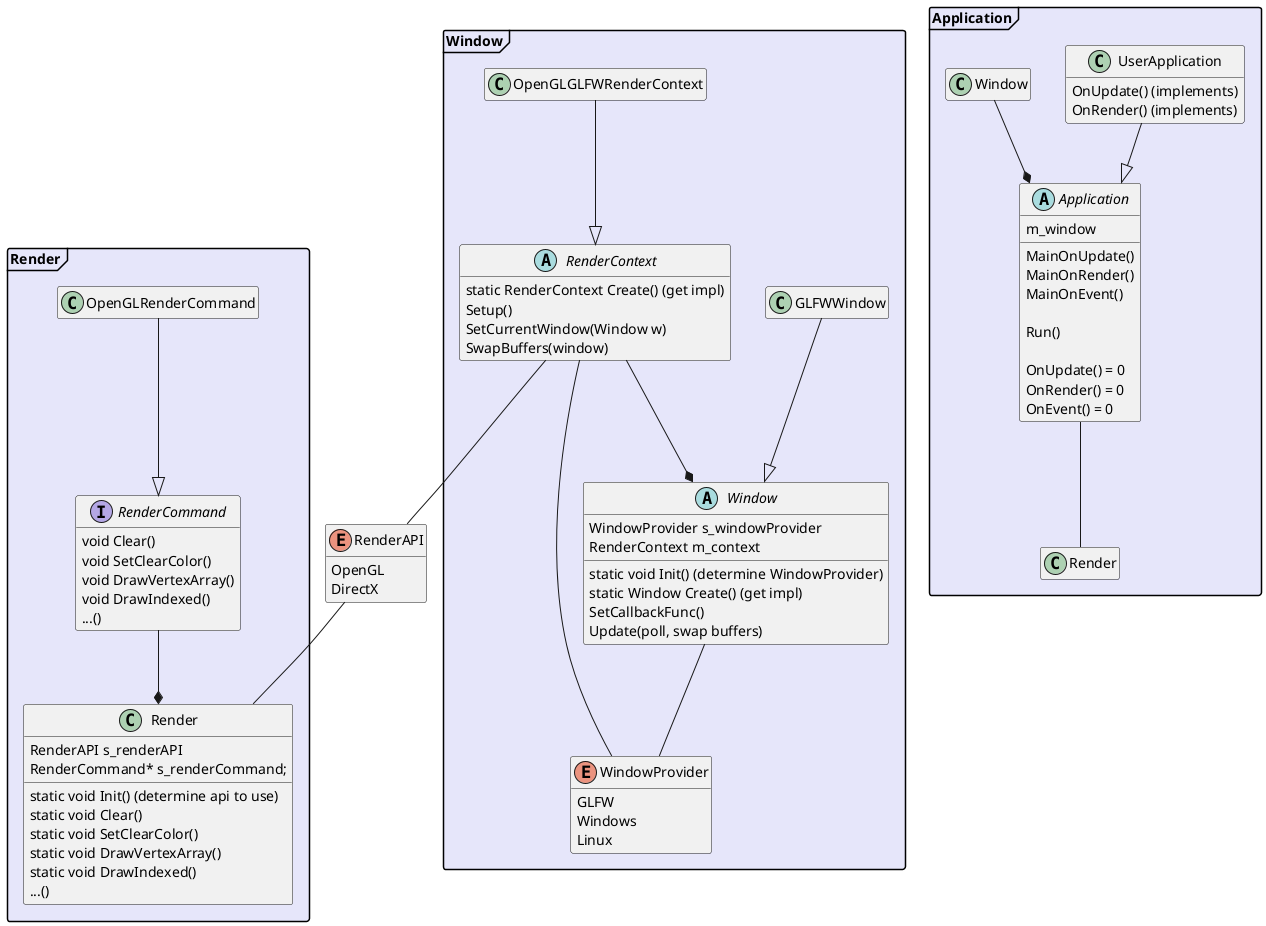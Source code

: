 @startuml RendererAndWindow

hide empty members
hide empty methods
skinparam packageStyle Frame
skinparam PackageBackgroundColor Lavender


enum RenderAPI {
        OpenGL    
        DirectX
    }


package Render {
    interface RenderCommand {
        void Clear()
        void SetClearColor()
        void DrawVertexArray()
        void DrawIndexed()
        ...()
    }

    OpenGLRenderCommand --|> RenderCommand

    class Render {
        RenderAPI s_renderAPI
        RenderCommand* s_renderCommand;

        static void Init() (determine api to use)
        static void Clear()
        static void SetClearColor()
        static void DrawVertexArray()
        static void DrawIndexed()
        ...()
    }

    RenderCommand --* Render
    RenderAPI -- Render
}


package Window {
    enum WindowProvider {
        GLFW
        Windows
        Linux
    }

    abstract class Window {
        WindowProvider s_windowProvider
        RenderContext m_context
        static void Init() (determine WindowProvider)
        static Window Create() (get impl)
        SetCallbackFunc()
        Update(poll, swap buffers)
    }

    GLFWWindow --|> Window

    abstract class RenderContext {
        static RenderContext Create() (get impl)
        Setup()
        SetCurrentWindow(Window w)
        SwapBuffers(window)
    }

    OpenGLGLFWRenderContext --|> RenderContext
    RenderContext --* Window
    Window -- WindowProvider
    RenderContext -- WindowProvider
    RenderContext -- RenderAPI 
}


package Application {
    abstract class Application {
        m_window


        MainOnUpdate()
        MainOnRender()
        MainOnEvent()

        Run()

        OnUpdate() = 0
        OnRender() = 0
        OnEvent() = 0
    }

    class UserApplication {
        OnUpdate() (implements)
        OnRender() (implements)
    }

    UserApplication --|> Application
    Window --* Application
    Application -- Render
}




@enduml

